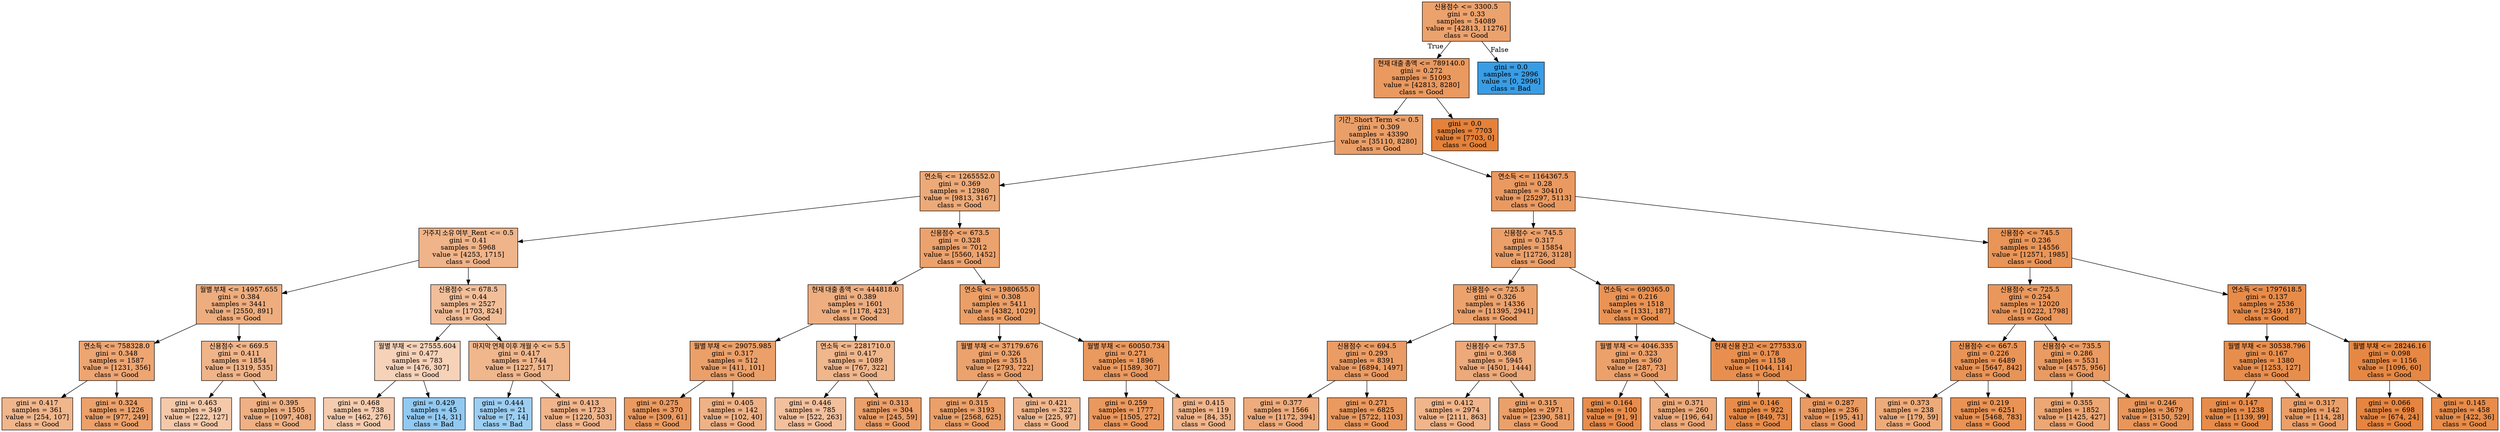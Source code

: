 digraph Tree {
node [shape=box, style="filled", color="black"] ;
0 [label="신용점수 <= 3300.5\ngini = 0.33\nsamples = 54089\nvalue = [42813, 11276]\nclass = Good", fillcolor="#eca26d"] ;
1 [label="현재 대출 총액 <= 789140.0\ngini = 0.272\nsamples = 51093\nvalue = [42813, 8280]\nclass = Good", fillcolor="#ea995f"] ;
0 -> 1 [labeldistance=2.5, labelangle=45, headlabel="True"] ;
2 [label="기간_Short Term <= 0.5\ngini = 0.309\nsamples = 43390\nvalue = [35110, 8280]\nclass = Good", fillcolor="#eb9f68"] ;
1 -> 2 ;
3 [label="연소득 <= 1265552.0\ngini = 0.369\nsamples = 12980\nvalue = [9813, 3167]\nclass = Good", fillcolor="#edaa79"] ;
2 -> 3 ;
4 [label="거주지 소유 여부_Rent <= 0.5\ngini = 0.41\nsamples = 5968\nvalue = [4253, 1715]\nclass = Good", fillcolor="#efb489"] ;
3 -> 4 ;
5 [label="월별 부채 <= 14957.655\ngini = 0.384\nsamples = 3441\nvalue = [2550, 891]\nclass = Good", fillcolor="#eead7e"] ;
4 -> 5 ;
6 [label="연소득 <= 758328.0\ngini = 0.348\nsamples = 1587\nvalue = [1231, 356]\nclass = Good", fillcolor="#eda572"] ;
5 -> 6 ;
7 [label="gini = 0.417\nsamples = 361\nvalue = [254, 107]\nclass = Good", fillcolor="#f0b68c"] ;
6 -> 7 ;
8 [label="gini = 0.324\nsamples = 1226\nvalue = [977, 249]\nclass = Good", fillcolor="#eca16b"] ;
6 -> 8 ;
9 [label="신용점수 <= 669.5\ngini = 0.411\nsamples = 1854\nvalue = [1319, 535]\nclass = Good", fillcolor="#f0b489"] ;
5 -> 9 ;
10 [label="gini = 0.463\nsamples = 349\nvalue = [222, 127]\nclass = Good", fillcolor="#f4c9aa"] ;
9 -> 10 ;
11 [label="gini = 0.395\nsamples = 1505\nvalue = [1097, 408]\nclass = Good", fillcolor="#efb083"] ;
9 -> 11 ;
12 [label="신용점수 <= 678.5\ngini = 0.44\nsamples = 2527\nvalue = [1703, 824]\nclass = Good", fillcolor="#f2be99"] ;
4 -> 12 ;
13 [label="월별 부채 <= 27555.604\ngini = 0.477\nsamples = 783\nvalue = [476, 307]\nclass = Good", fillcolor="#f6d2b9"] ;
12 -> 13 ;
14 [label="gini = 0.468\nsamples = 738\nvalue = [462, 276]\nclass = Good", fillcolor="#f5ccaf"] ;
13 -> 14 ;
15 [label="gini = 0.429\nsamples = 45\nvalue = [14, 31]\nclass = Bad", fillcolor="#92c9f1"] ;
13 -> 15 ;
16 [label="마지막 연체 이후 개월 수 <= 5.5\ngini = 0.417\nsamples = 1744\nvalue = [1227, 517]\nclass = Good", fillcolor="#f0b68c"] ;
12 -> 16 ;
17 [label="gini = 0.444\nsamples = 21\nvalue = [7, 14]\nclass = Bad", fillcolor="#9ccef2"] ;
16 -> 17 ;
18 [label="gini = 0.413\nsamples = 1723\nvalue = [1220, 503]\nclass = Good", fillcolor="#f0b58b"] ;
16 -> 18 ;
19 [label="신용점수 <= 673.5\ngini = 0.328\nsamples = 7012\nvalue = [5560, 1452]\nclass = Good", fillcolor="#eca26d"] ;
3 -> 19 ;
20 [label="현재 대출 총액 <= 444818.0\ngini = 0.389\nsamples = 1601\nvalue = [1178, 423]\nclass = Good", fillcolor="#eeae80"] ;
19 -> 20 ;
21 [label="월별 부채 <= 29075.985\ngini = 0.317\nsamples = 512\nvalue = [411, 101]\nclass = Good", fillcolor="#eba06a"] ;
20 -> 21 ;
22 [label="gini = 0.275\nsamples = 370\nvalue = [309, 61]\nclass = Good", fillcolor="#ea9a60"] ;
21 -> 22 ;
23 [label="gini = 0.405\nsamples = 142\nvalue = [102, 40]\nclass = Good", fillcolor="#efb287"] ;
21 -> 23 ;
24 [label="연소득 <= 2281710.0\ngini = 0.417\nsamples = 1089\nvalue = [767, 322]\nclass = Good", fillcolor="#f0b68c"] ;
20 -> 24 ;
25 [label="gini = 0.446\nsamples = 785\nvalue = [522, 263]\nclass = Good", fillcolor="#f2c09d"] ;
24 -> 25 ;
26 [label="gini = 0.313\nsamples = 304\nvalue = [245, 59]\nclass = Good", fillcolor="#eb9f69"] ;
24 -> 26 ;
27 [label="연소득 <= 1980655.0\ngini = 0.308\nsamples = 5411\nvalue = [4382, 1029]\nclass = Good", fillcolor="#eb9f67"] ;
19 -> 27 ;
28 [label="월별 부채 <= 37179.676\ngini = 0.326\nsamples = 3515\nvalue = [2793, 722]\nclass = Good", fillcolor="#eca26c"] ;
27 -> 28 ;
29 [label="gini = 0.315\nsamples = 3193\nvalue = [2568, 625]\nclass = Good", fillcolor="#eba069"] ;
28 -> 29 ;
30 [label="gini = 0.421\nsamples = 322\nvalue = [225, 97]\nclass = Good", fillcolor="#f0b78e"] ;
28 -> 30 ;
31 [label="월별 부채 <= 60050.734\ngini = 0.271\nsamples = 1896\nvalue = [1589, 307]\nclass = Good", fillcolor="#ea995f"] ;
27 -> 31 ;
32 [label="gini = 0.259\nsamples = 1777\nvalue = [1505, 272]\nclass = Good", fillcolor="#ea985d"] ;
31 -> 32 ;
33 [label="gini = 0.415\nsamples = 119\nvalue = [84, 35]\nclass = Good", fillcolor="#f0b58b"] ;
31 -> 33 ;
34 [label="연소득 <= 1164367.5\ngini = 0.28\nsamples = 30410\nvalue = [25297, 5113]\nclass = Good", fillcolor="#ea9a61"] ;
2 -> 34 ;
35 [label="신용점수 <= 745.5\ngini = 0.317\nsamples = 15854\nvalue = [12726, 3128]\nclass = Good", fillcolor="#eba06a"] ;
34 -> 35 ;
36 [label="신용점수 <= 725.5\ngini = 0.326\nsamples = 14336\nvalue = [11395, 2941]\nclass = Good", fillcolor="#eca26c"] ;
35 -> 36 ;
37 [label="신용점수 <= 694.5\ngini = 0.293\nsamples = 8391\nvalue = [6894, 1497]\nclass = Good", fillcolor="#eb9c64"] ;
36 -> 37 ;
38 [label="gini = 0.377\nsamples = 1566\nvalue = [1172, 394]\nclass = Good", fillcolor="#eeab7c"] ;
37 -> 38 ;
39 [label="gini = 0.271\nsamples = 6825\nvalue = [5722, 1103]\nclass = Good", fillcolor="#ea995f"] ;
37 -> 39 ;
40 [label="신용점수 <= 737.5\ngini = 0.368\nsamples = 5945\nvalue = [4501, 1444]\nclass = Good", fillcolor="#eda979"] ;
36 -> 40 ;
41 [label="gini = 0.412\nsamples = 2974\nvalue = [2111, 863]\nclass = Good", fillcolor="#f0b58a"] ;
40 -> 41 ;
42 [label="gini = 0.315\nsamples = 2971\nvalue = [2390, 581]\nclass = Good", fillcolor="#eba069"] ;
40 -> 42 ;
43 [label="연소득 <= 690365.0\ngini = 0.216\nsamples = 1518\nvalue = [1331, 187]\nclass = Good", fillcolor="#e99355"] ;
35 -> 43 ;
44 [label="월별 부채 <= 4046.335\ngini = 0.323\nsamples = 360\nvalue = [287, 73]\nclass = Good", fillcolor="#eca16b"] ;
43 -> 44 ;
45 [label="gini = 0.164\nsamples = 100\nvalue = [91, 9]\nclass = Good", fillcolor="#e88d4d"] ;
44 -> 45 ;
46 [label="gini = 0.371\nsamples = 260\nvalue = [196, 64]\nclass = Good", fillcolor="#edaa7a"] ;
44 -> 46 ;
47 [label="현재 신용 잔고 <= 277533.0\ngini = 0.178\nsamples = 1158\nvalue = [1044, 114]\nclass = Good", fillcolor="#e88f4f"] ;
43 -> 47 ;
48 [label="gini = 0.146\nsamples = 922\nvalue = [849, 73]\nclass = Good", fillcolor="#e78c4a"] ;
47 -> 48 ;
49 [label="gini = 0.287\nsamples = 236\nvalue = [195, 41]\nclass = Good", fillcolor="#ea9b63"] ;
47 -> 49 ;
50 [label="신용점수 <= 745.5\ngini = 0.236\nsamples = 14556\nvalue = [12571, 1985]\nclass = Good", fillcolor="#e99558"] ;
34 -> 50 ;
51 [label="신용점수 <= 725.5\ngini = 0.254\nsamples = 12020\nvalue = [10222, 1798]\nclass = Good", fillcolor="#ea975c"] ;
50 -> 51 ;
52 [label="신용점수 <= 667.5\ngini = 0.226\nsamples = 6489\nvalue = [5647, 842]\nclass = Good", fillcolor="#e99457"] ;
51 -> 52 ;
53 [label="gini = 0.373\nsamples = 238\nvalue = [179, 59]\nclass = Good", fillcolor="#eeab7a"] ;
52 -> 53 ;
54 [label="gini = 0.219\nsamples = 6251\nvalue = [5468, 783]\nclass = Good", fillcolor="#e99355"] ;
52 -> 54 ;
55 [label="신용점수 <= 735.5\ngini = 0.286\nsamples = 5531\nvalue = [4575, 956]\nclass = Good", fillcolor="#ea9b62"] ;
51 -> 55 ;
56 [label="gini = 0.355\nsamples = 1852\nvalue = [1425, 427]\nclass = Good", fillcolor="#eda774"] ;
55 -> 56 ;
57 [label="gini = 0.246\nsamples = 3679\nvalue = [3150, 529]\nclass = Good", fillcolor="#e9965a"] ;
55 -> 57 ;
58 [label="연소득 <= 1797618.5\ngini = 0.137\nsamples = 2536\nvalue = [2349, 187]\nclass = Good", fillcolor="#e78b49"] ;
50 -> 58 ;
59 [label="월별 부채 <= 30538.796\ngini = 0.167\nsamples = 1380\nvalue = [1253, 127]\nclass = Good", fillcolor="#e88e4d"] ;
58 -> 59 ;
60 [label="gini = 0.147\nsamples = 1238\nvalue = [1139, 99]\nclass = Good", fillcolor="#e78c4a"] ;
59 -> 60 ;
61 [label="gini = 0.317\nsamples = 142\nvalue = [114, 28]\nclass = Good", fillcolor="#eba06a"] ;
59 -> 61 ;
62 [label="월별 부채 <= 28246.16\ngini = 0.098\nsamples = 1156\nvalue = [1096, 60]\nclass = Good", fillcolor="#e68844"] ;
58 -> 62 ;
63 [label="gini = 0.066\nsamples = 698\nvalue = [674, 24]\nclass = Good", fillcolor="#e68540"] ;
62 -> 63 ;
64 [label="gini = 0.145\nsamples = 458\nvalue = [422, 36]\nclass = Good", fillcolor="#e78c4a"] ;
62 -> 64 ;
65 [label="gini = 0.0\nsamples = 7703\nvalue = [7703, 0]\nclass = Good", fillcolor="#e58139"] ;
1 -> 65 ;
66 [label="gini = 0.0\nsamples = 2996\nvalue = [0, 2996]\nclass = Bad", fillcolor="#399de5"] ;
0 -> 66 [labeldistance=2.5, labelangle=-45, headlabel="False"] ;
}